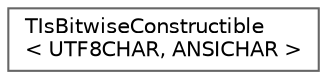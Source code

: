 digraph "Graphical Class Hierarchy"
{
 // INTERACTIVE_SVG=YES
 // LATEX_PDF_SIZE
  bgcolor="transparent";
  edge [fontname=Helvetica,fontsize=10,labelfontname=Helvetica,labelfontsize=10];
  node [fontname=Helvetica,fontsize=10,shape=box,height=0.2,width=0.4];
  rankdir="LR";
  Node0 [id="Node000000",label="TIsBitwiseConstructible\l\< UTF8CHAR, ANSICHAR \>",height=0.2,width=0.4,color="grey40", fillcolor="white", style="filled",URL="$db/dbb/structTIsBitwiseConstructible_3_01UTF8CHAR_00_01ANSICHAR_01_4.html",tooltip=" "];
}
